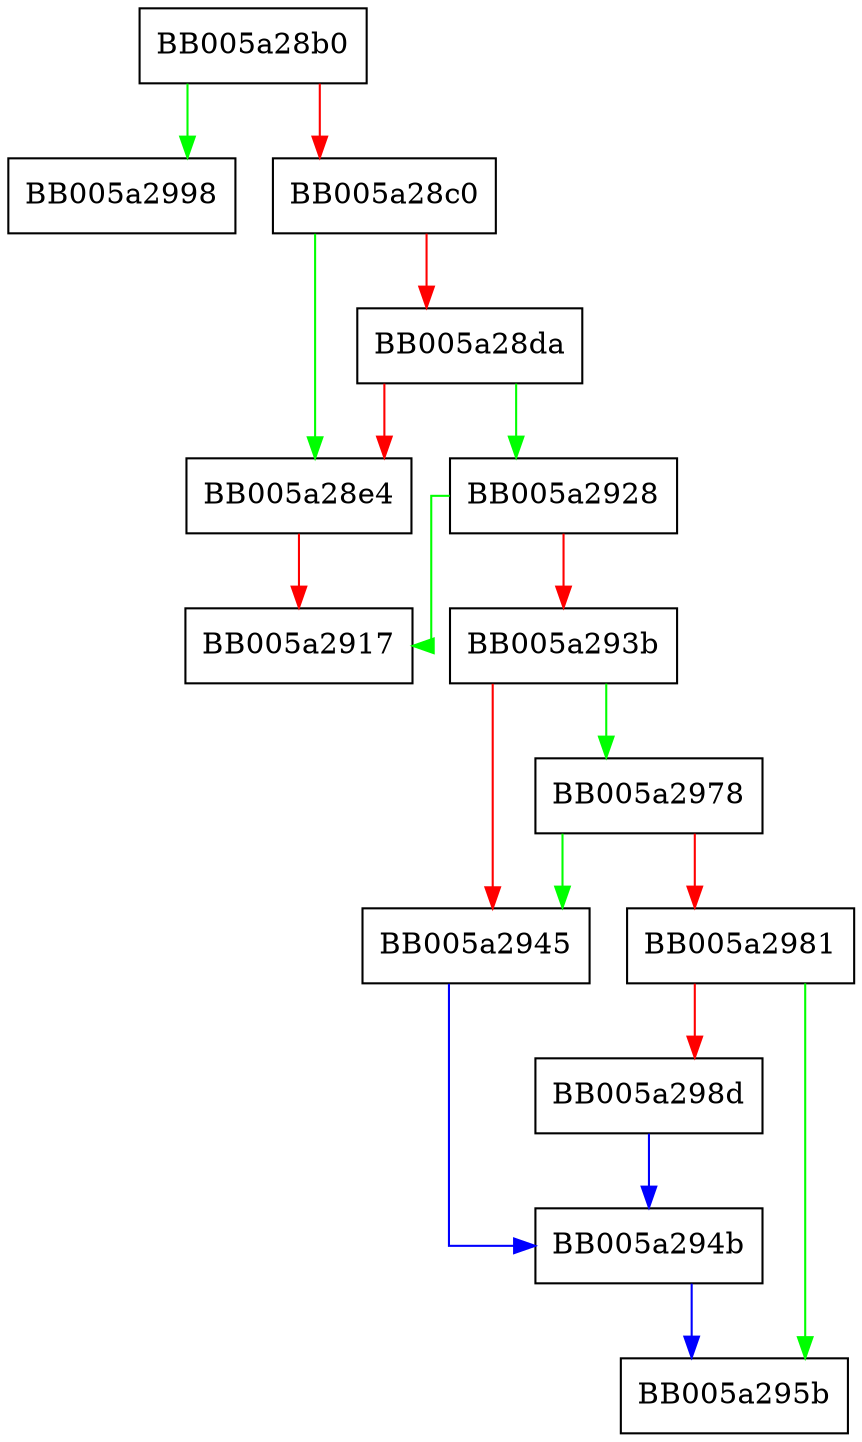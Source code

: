 digraph ENGINE_init {
  node [shape="box"];
  graph [splines=ortho];
  BB005a28b0 -> BB005a2998 [color="green"];
  BB005a28b0 -> BB005a28c0 [color="red"];
  BB005a28c0 -> BB005a28e4 [color="green"];
  BB005a28c0 -> BB005a28da [color="red"];
  BB005a28da -> BB005a2928 [color="green"];
  BB005a28da -> BB005a28e4 [color="red"];
  BB005a28e4 -> BB005a2917 [color="red"];
  BB005a2928 -> BB005a2917 [color="green"];
  BB005a2928 -> BB005a293b [color="red"];
  BB005a293b -> BB005a2978 [color="green"];
  BB005a293b -> BB005a2945 [color="red"];
  BB005a2945 -> BB005a294b [color="blue"];
  BB005a294b -> BB005a295b [color="blue"];
  BB005a2978 -> BB005a2945 [color="green"];
  BB005a2978 -> BB005a2981 [color="red"];
  BB005a2981 -> BB005a295b [color="green"];
  BB005a2981 -> BB005a298d [color="red"];
  BB005a298d -> BB005a294b [color="blue"];
}